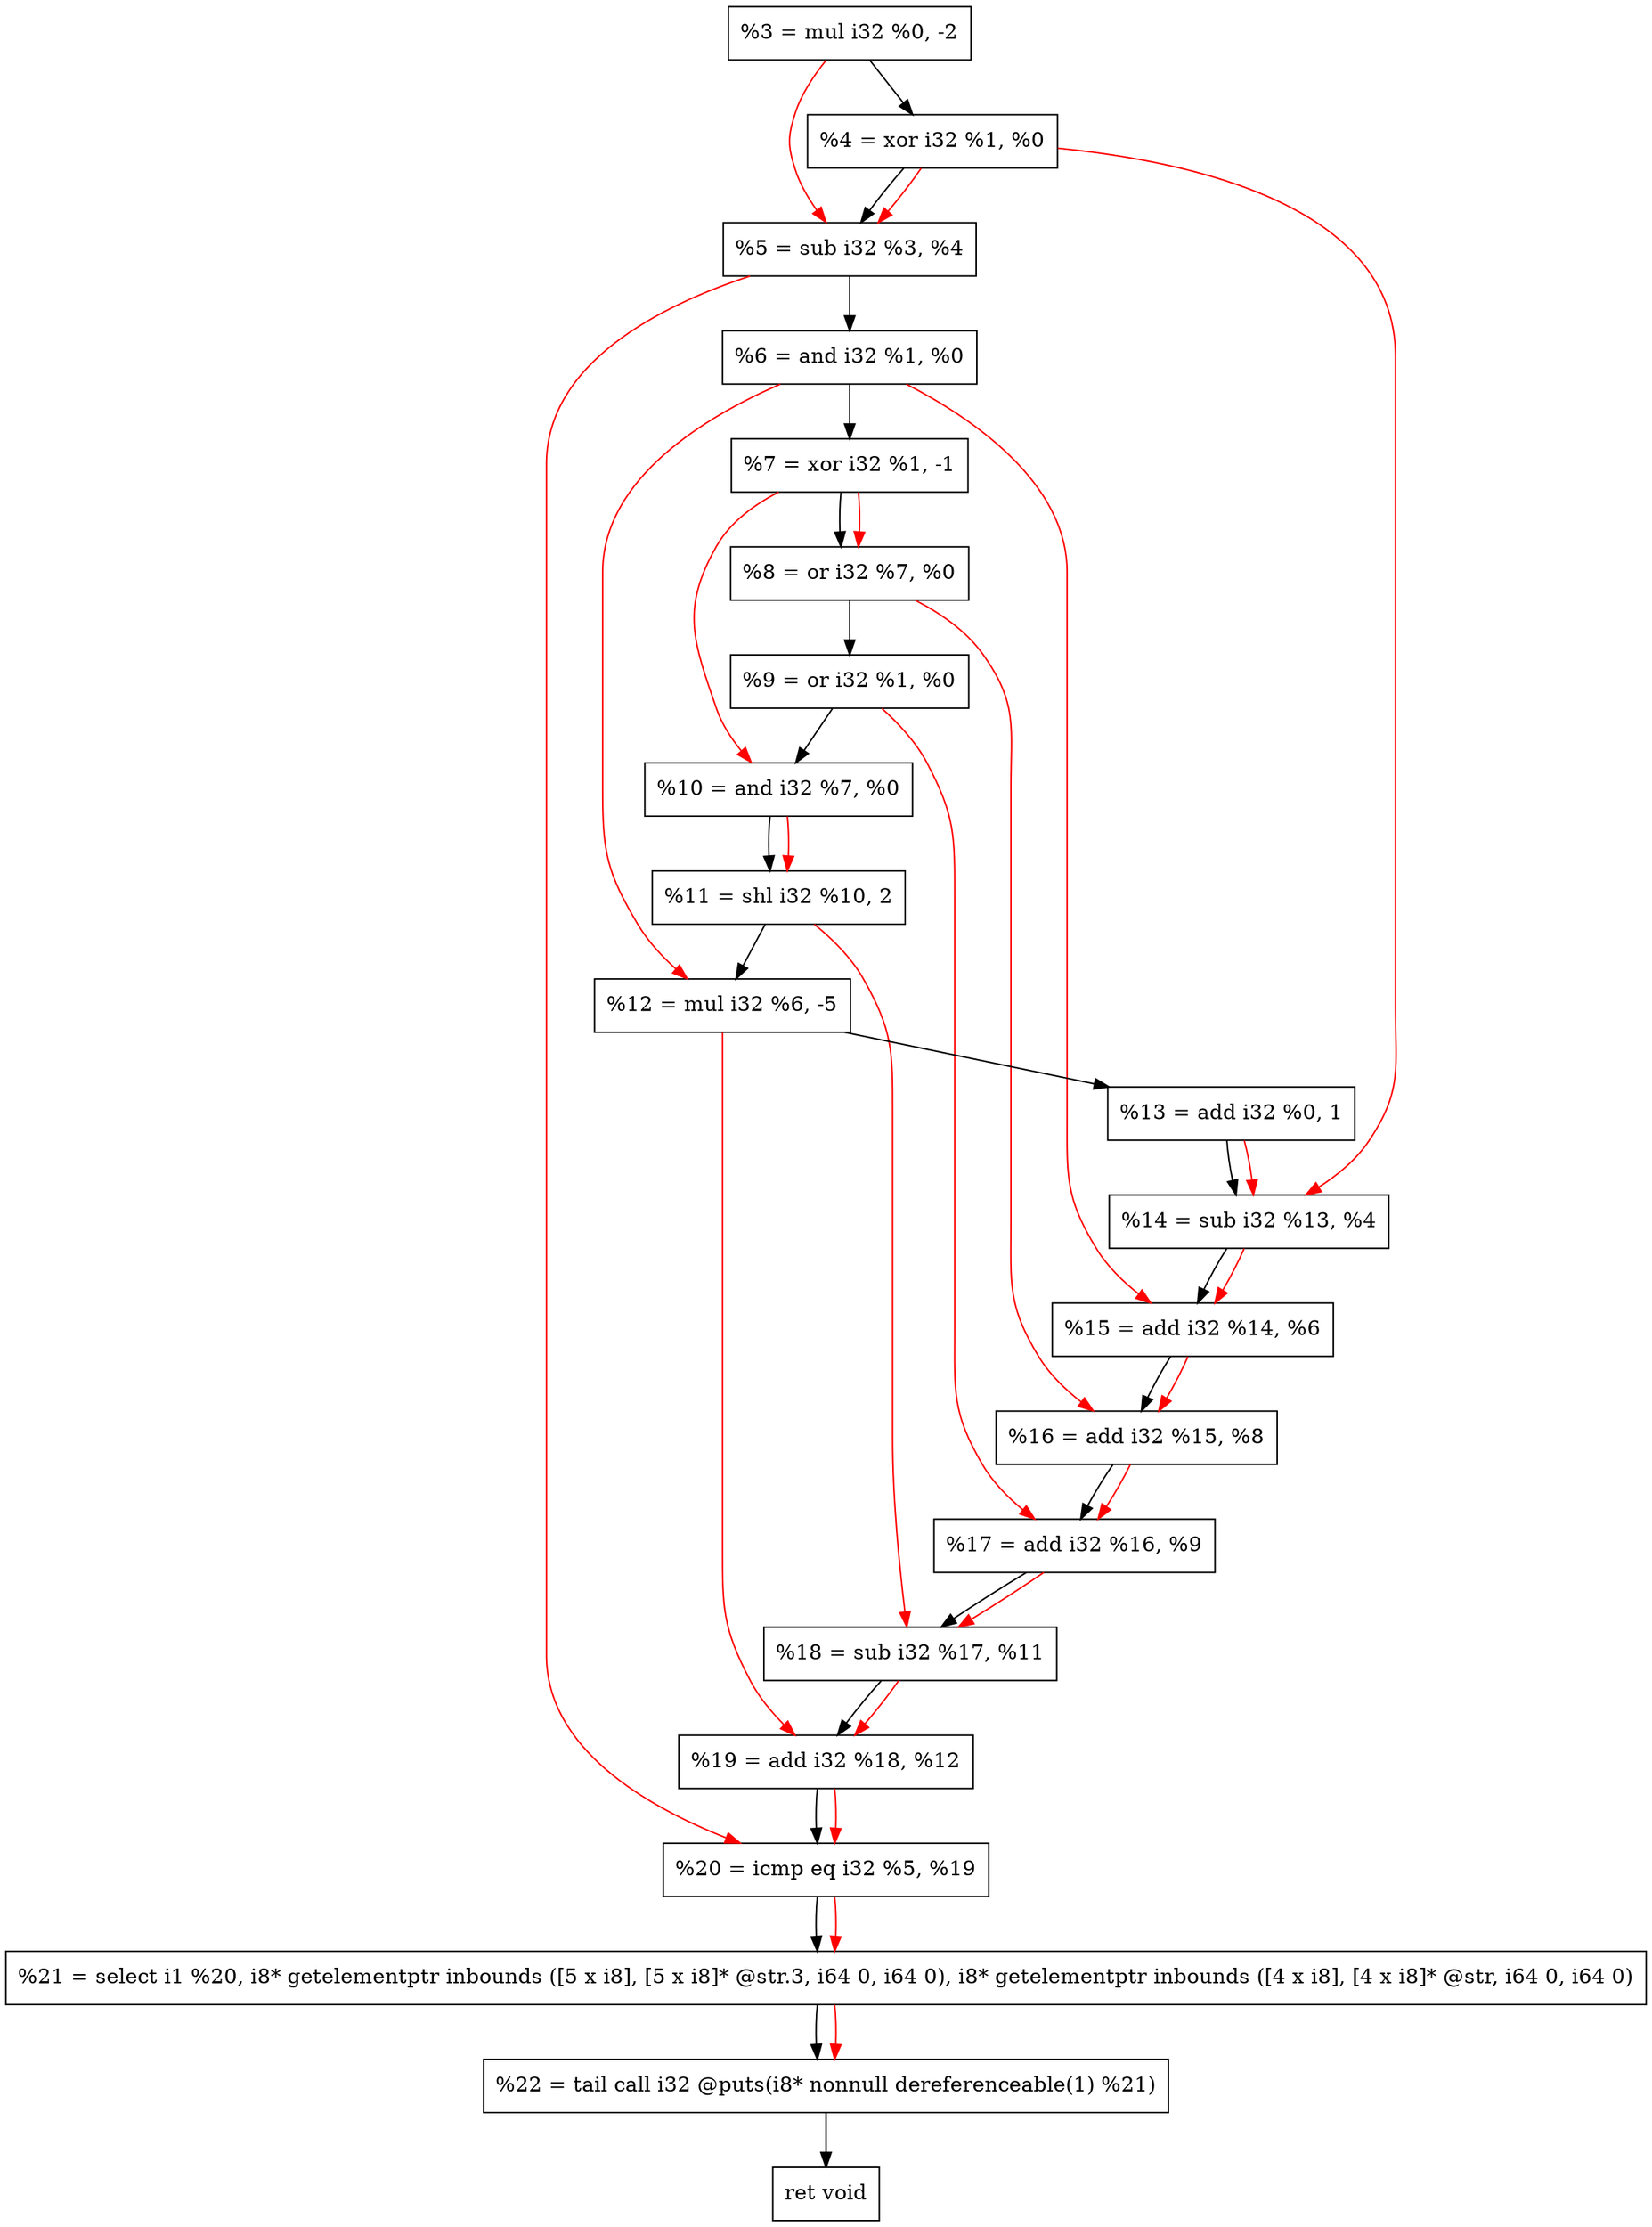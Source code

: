 digraph "DFG for'crackme' function" {
	Node0x2049a60[shape=record, label="  %3 = mul i32 %0, -2"];
	Node0x2049ad0[shape=record, label="  %4 = xor i32 %1, %0"];
	Node0x2049b90[shape=record, label="  %5 = sub i32 %3, %4"];
	Node0x2049c00[shape=record, label="  %6 = and i32 %1, %0"];
	Node0x2049c70[shape=record, label="  %7 = xor i32 %1, -1"];
	Node0x2049ce0[shape=record, label="  %8 = or i32 %7, %0"];
	Node0x2049d50[shape=record, label="  %9 = or i32 %1, %0"];
	Node0x2049dc0[shape=record, label="  %10 = and i32 %7, %0"];
	Node0x2049e60[shape=record, label="  %11 = shl i32 %10, 2"];
	Node0x2049f00[shape=record, label="  %12 = mul i32 %6, -5"];
	Node0x2049fa0[shape=record, label="  %13 = add i32 %0, 1"];
	Node0x204a010[shape=record, label="  %14 = sub i32 %13, %4"];
	Node0x204a080[shape=record, label="  %15 = add i32 %14, %6"];
	Node0x204a0f0[shape=record, label="  %16 = add i32 %15, %8"];
	Node0x204a160[shape=record, label="  %17 = add i32 %16, %9"];
	Node0x204a1d0[shape=record, label="  %18 = sub i32 %17, %11"];
	Node0x204a240[shape=record, label="  %19 = add i32 %18, %12"];
	Node0x204a2b0[shape=record, label="  %20 = icmp eq i32 %5, %19"];
	Node0x1fea268[shape=record, label="  %21 = select i1 %20, i8* getelementptr inbounds ([5 x i8], [5 x i8]* @str.3, i64 0, i64 0), i8* getelementptr inbounds ([4 x i8], [4 x i8]* @str, i64 0, i64 0)"];
	Node0x204a750[shape=record, label="  %22 = tail call i32 @puts(i8* nonnull dereferenceable(1) %21)"];
	Node0x204a7a0[shape=record, label="  ret void"];
	Node0x2049a60 -> Node0x2049ad0;
	Node0x2049ad0 -> Node0x2049b90;
	Node0x2049b90 -> Node0x2049c00;
	Node0x2049c00 -> Node0x2049c70;
	Node0x2049c70 -> Node0x2049ce0;
	Node0x2049ce0 -> Node0x2049d50;
	Node0x2049d50 -> Node0x2049dc0;
	Node0x2049dc0 -> Node0x2049e60;
	Node0x2049e60 -> Node0x2049f00;
	Node0x2049f00 -> Node0x2049fa0;
	Node0x2049fa0 -> Node0x204a010;
	Node0x204a010 -> Node0x204a080;
	Node0x204a080 -> Node0x204a0f0;
	Node0x204a0f0 -> Node0x204a160;
	Node0x204a160 -> Node0x204a1d0;
	Node0x204a1d0 -> Node0x204a240;
	Node0x204a240 -> Node0x204a2b0;
	Node0x204a2b0 -> Node0x1fea268;
	Node0x1fea268 -> Node0x204a750;
	Node0x204a750 -> Node0x204a7a0;
edge [color=red]
	Node0x2049a60 -> Node0x2049b90;
	Node0x2049ad0 -> Node0x2049b90;
	Node0x2049c70 -> Node0x2049ce0;
	Node0x2049c70 -> Node0x2049dc0;
	Node0x2049dc0 -> Node0x2049e60;
	Node0x2049c00 -> Node0x2049f00;
	Node0x2049fa0 -> Node0x204a010;
	Node0x2049ad0 -> Node0x204a010;
	Node0x204a010 -> Node0x204a080;
	Node0x2049c00 -> Node0x204a080;
	Node0x204a080 -> Node0x204a0f0;
	Node0x2049ce0 -> Node0x204a0f0;
	Node0x204a0f0 -> Node0x204a160;
	Node0x2049d50 -> Node0x204a160;
	Node0x204a160 -> Node0x204a1d0;
	Node0x2049e60 -> Node0x204a1d0;
	Node0x204a1d0 -> Node0x204a240;
	Node0x2049f00 -> Node0x204a240;
	Node0x2049b90 -> Node0x204a2b0;
	Node0x204a240 -> Node0x204a2b0;
	Node0x204a2b0 -> Node0x1fea268;
	Node0x1fea268 -> Node0x204a750;
}
